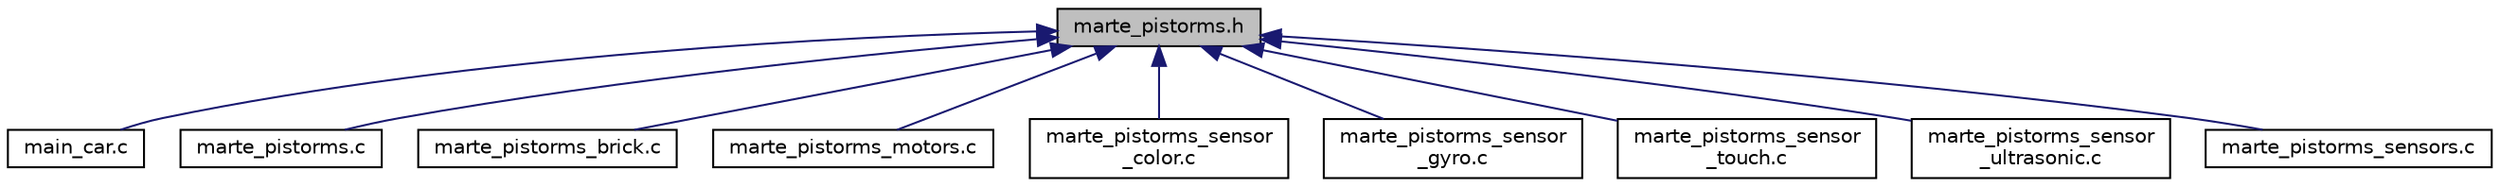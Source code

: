 digraph "marte_pistorms.h"
{
  edge [fontname="Helvetica",fontsize="10",labelfontname="Helvetica",labelfontsize="10"];
  node [fontname="Helvetica",fontsize="10",shape=record];
  Node1 [label="marte_pistorms.h",height=0.2,width=0.4,color="black", fillcolor="grey75", style="filled" fontcolor="black"];
  Node1 -> Node2 [dir="back",color="midnightblue",fontsize="10",style="solid",fontname="Helvetica"];
  Node2 [label="main_car.c",height=0.2,width=0.4,color="black", fillcolor="white", style="filled",URL="$main__car_8c.html",tooltip="Short example that control a robot car. "];
  Node1 -> Node3 [dir="back",color="midnightblue",fontsize="10",style="solid",fontname="Helvetica"];
  Node3 [label="marte_pistorms.c",height=0.2,width=0.4,color="black", fillcolor="white", style="filled",URL="$marte__pistorms_8c.html",tooltip="Drivers for sensors and motors from Pistorms + Raspberry PI model B. "];
  Node1 -> Node4 [dir="back",color="midnightblue",fontsize="10",style="solid",fontname="Helvetica"];
  Node4 [label="marte_pistorms_brick.c",height=0.2,width=0.4,color="black", fillcolor="white", style="filled",URL="$marte__pistorms__brick_8c.html",tooltip="Driver for control the Touch of EV3 Sensor. "];
  Node1 -> Node5 [dir="back",color="midnightblue",fontsize="10",style="solid",fontname="Helvetica"];
  Node5 [label="marte_pistorms_motors.c",height=0.2,width=0.4,color="black", fillcolor="white", style="filled",URL="$marte__pistorms__motors_8c.html",tooltip="Drivers for motors from Pistorms + Raspberry PI model B. "];
  Node1 -> Node6 [dir="back",color="midnightblue",fontsize="10",style="solid",fontname="Helvetica"];
  Node6 [label="marte_pistorms_sensor\l_color.c",height=0.2,width=0.4,color="black", fillcolor="white", style="filled",URL="$marte__pistorms__sensor__color_8c_source.html"];
  Node1 -> Node7 [dir="back",color="midnightblue",fontsize="10",style="solid",fontname="Helvetica"];
  Node7 [label="marte_pistorms_sensor\l_gyro.c",height=0.2,width=0.4,color="black", fillcolor="white", style="filled",URL="$marte__pistorms__sensor__gyro_8c.html",tooltip="Driver for control the Gyro of EV3 Sensor. "];
  Node1 -> Node8 [dir="back",color="midnightblue",fontsize="10",style="solid",fontname="Helvetica"];
  Node8 [label="marte_pistorms_sensor\l_touch.c",height=0.2,width=0.4,color="black", fillcolor="white", style="filled",URL="$marte__pistorms__sensor__touch_8c.html",tooltip="Driver for control the Touch of EV3 Sensor. "];
  Node1 -> Node9 [dir="back",color="midnightblue",fontsize="10",style="solid",fontname="Helvetica"];
  Node9 [label="marte_pistorms_sensor\l_ultrasonic.c",height=0.2,width=0.4,color="black", fillcolor="white", style="filled",URL="$marte__pistorms__sensor__ultrasonic_8c.html",tooltip="Driver for control the Color of EV3 Sensor. "];
  Node1 -> Node10 [dir="back",color="midnightblue",fontsize="10",style="solid",fontname="Helvetica"];
  Node10 [label="marte_pistorms_sensors.c",height=0.2,width=0.4,color="black", fillcolor="white", style="filled",URL="$marte__pistorms__sensors_8c.html",tooltip="Drivers for sensors from Pistorms + Raspberry PI model B. "];
}
